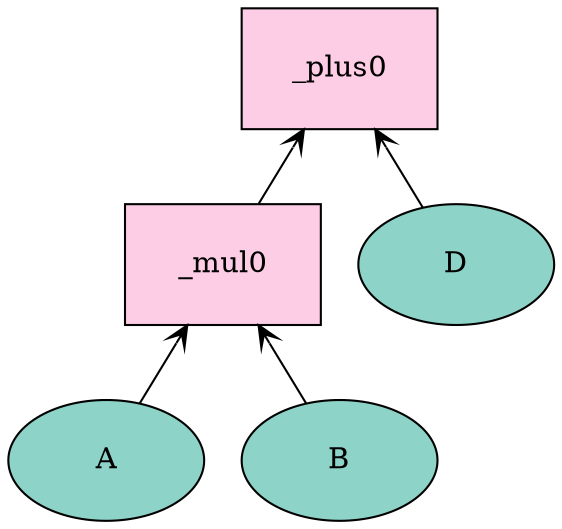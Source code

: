 digraph model {
	A [label=A fillcolor="#8dd3c7" fixedsize=true height=0.8034 shape=oval style=filled width=1.3]
	B [label=B fillcolor="#8dd3c7" fixedsize=true height=0.8034 shape=oval style=filled width=1.3]
	_mul0 [label=_mul0 fillcolor="#fccde5" fixedsize=true height=0.8034 shape=box style=filled width=1.3]
	D [label=D fillcolor="#8dd3c7" fixedsize=true height=0.8034 shape=oval style=filled width=1.3]
	_plus0 [label=_plus0 fillcolor="#fccde5" fixedsize=true height=0.8034 shape=box style=filled width=1.3]
	_mul0 -> A [label="" arrowtail=open dir=back]
	_mul0 -> B [label="" arrowtail=open dir=back]
	_plus0 -> _mul0 [label="" arrowtail=open dir=back]
	_plus0 -> D [label="" arrowtail=open dir=back]
}
